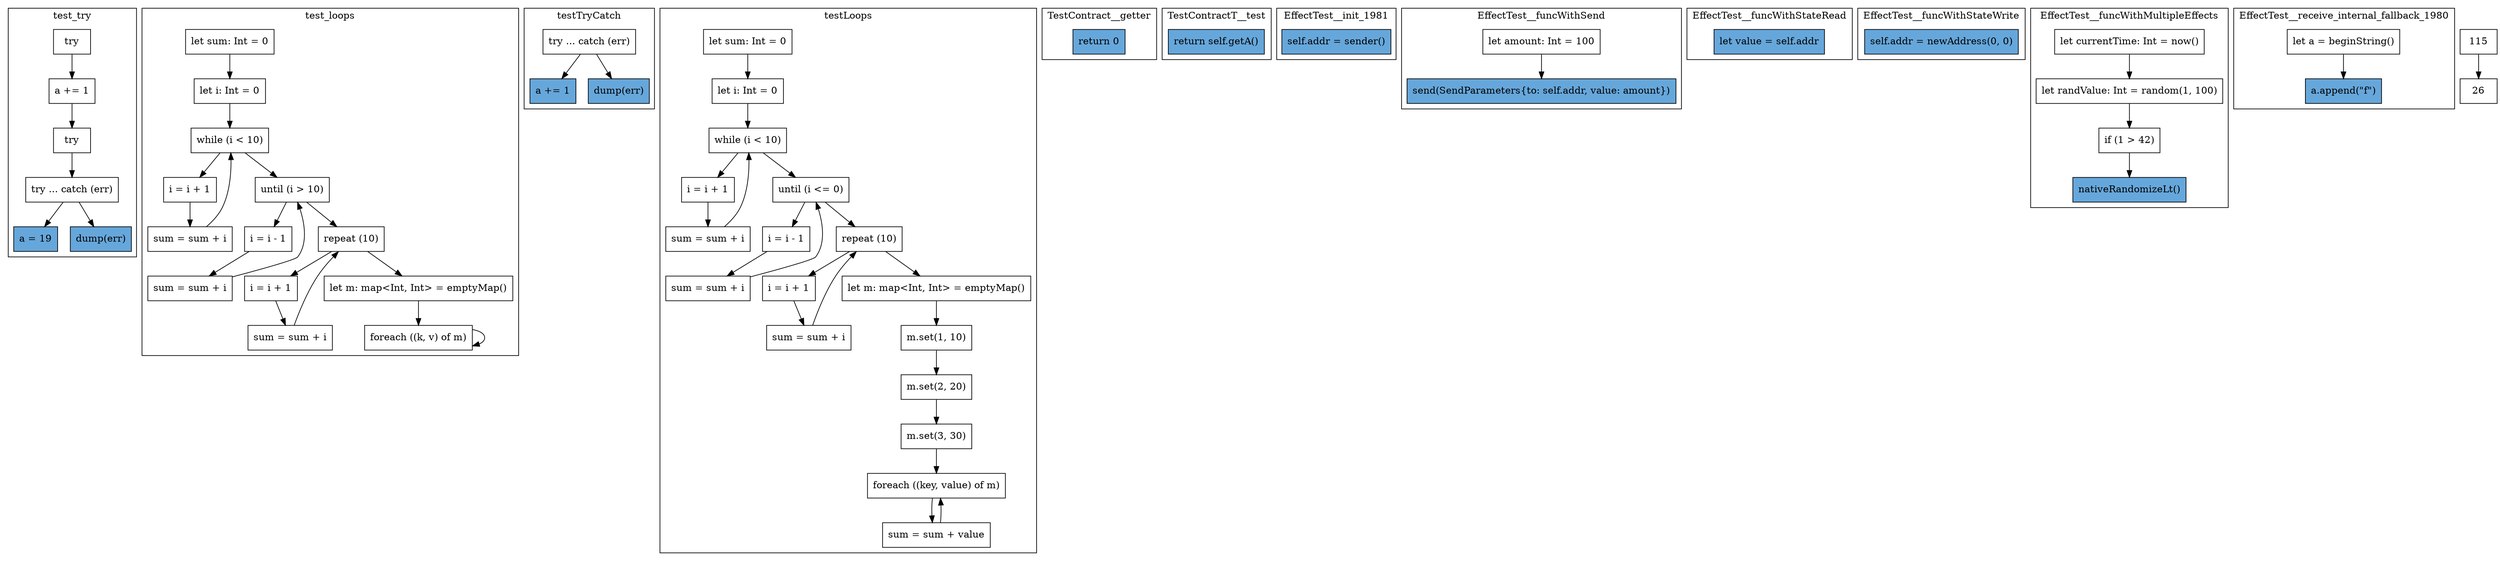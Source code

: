 digraph "syntax" {
    node [shape=box];
    subgraph "cluster_test_try" {
        label="test_try";
        "test_try_68" [label="try"];
        "test_try_69" [label="a += 1"];
        "test_try_70" [label="try"];
        "test_try_71" [label="try ... catch (err)"];
        "test_try_72" [label="a = 19",style=filled,fillcolor="#66A7DB"];
        "test_try_73" [label="dump(err)",style=filled,fillcolor="#66A7DB"];
        "test_try_68" -> "test_try_69";
        "test_try_69" -> "test_try_70";
        "test_try_70" -> "test_try_71";
        "test_try_71" -> "test_try_72";
        "test_try_71" -> "test_try_73";
    }
    subgraph "cluster_test_loops" {
        label="test_loops";
        "test_loops_74" [label="let sum: Int = 0"];
        "test_loops_75" [label="let i: Int = 0"];
        "test_loops_76" [label="while (i < 10)"];
        "test_loops_77" [label="i = i + 1"];
        "test_loops_78" [label="sum = sum + i"];
        "test_loops_79" [label="until (i > 10)"];
        "test_loops_80" [label="i = i - 1"];
        "test_loops_81" [label="sum = sum + i"];
        "test_loops_82" [label="repeat (10)"];
        "test_loops_83" [label="i = i + 1"];
        "test_loops_84" [label="sum = sum + i"];
        "test_loops_85" [label="let m: map<Int, Int> = emptyMap()"];
        "test_loops_86" [label="foreach ((k, v) of m)"];
        "test_loops_74" -> "test_loops_75";
        "test_loops_75" -> "test_loops_76";
        "test_loops_76" -> "test_loops_77";
        "test_loops_77" -> "test_loops_78";
        "test_loops_78" -> "test_loops_76";
        "test_loops_76" -> "test_loops_79";
        "test_loops_79" -> "test_loops_80";
        "test_loops_80" -> "test_loops_81";
        "test_loops_81" -> "test_loops_79";
        "test_loops_79" -> "test_loops_82";
        "test_loops_82" -> "test_loops_83";
        "test_loops_83" -> "test_loops_84";
        "test_loops_84" -> "test_loops_82";
        "test_loops_82" -> "test_loops_85";
        "test_loops_85" -> "test_loops_86";
        "test_loops_86" -> "test_loops_86";
    }
    subgraph "cluster_testTryCatch" {
        label="testTryCatch";
        "testTryCatch_87" [label="try ... catch (err)"];
        "testTryCatch_88" [label="a += 1",style=filled,fillcolor="#66A7DB"];
        "testTryCatch_89" [label="dump(err)",style=filled,fillcolor="#66A7DB"];
        "testTryCatch_87" -> "testTryCatch_88";
        "testTryCatch_87" -> "testTryCatch_89";
    }
    subgraph "cluster_testLoops" {
        label="testLoops";
        "testLoops_90" [label="let sum: Int = 0"];
        "testLoops_91" [label="let i: Int = 0"];
        "testLoops_92" [label="while (i < 10)"];
        "testLoops_93" [label="i = i + 1"];
        "testLoops_94" [label="sum = sum + i"];
        "testLoops_95" [label="until (i <= 0)"];
        "testLoops_96" [label="i = i - 1"];
        "testLoops_97" [label="sum = sum + i"];
        "testLoops_98" [label="repeat (10)"];
        "testLoops_99" [label="i = i + 1"];
        "testLoops_100" [label="sum = sum + i"];
        "testLoops_101" [label="let m: map<Int, Int> = emptyMap()"];
        "testLoops_102" [label="m.set(1, 10)"];
        "testLoops_103" [label="m.set(2, 20)"];
        "testLoops_104" [label="m.set(3, 30)"];
        "testLoops_105" [label="foreach ((key, value) of m)"];
        "testLoops_106" [label="sum = sum + value"];
        "testLoops_90" -> "testLoops_91";
        "testLoops_91" -> "testLoops_92";
        "testLoops_92" -> "testLoops_93";
        "testLoops_93" -> "testLoops_94";
        "testLoops_94" -> "testLoops_92";
        "testLoops_92" -> "testLoops_95";
        "testLoops_95" -> "testLoops_96";
        "testLoops_96" -> "testLoops_97";
        "testLoops_97" -> "testLoops_95";
        "testLoops_95" -> "testLoops_98";
        "testLoops_98" -> "testLoops_99";
        "testLoops_99" -> "testLoops_100";
        "testLoops_100" -> "testLoops_98";
        "testLoops_98" -> "testLoops_101";
        "testLoops_101" -> "testLoops_102";
        "testLoops_102" -> "testLoops_103";
        "testLoops_103" -> "testLoops_104";
        "testLoops_104" -> "testLoops_105";
        "testLoops_105" -> "testLoops_106";
        "testLoops_106" -> "testLoops_105";
    }
    subgraph "cluster_TestContract__getter" {
        label="TestContract__getter";
        "TestContract__getter_107" [label="return 0",style=filled,fillcolor="#66A7DB"];
    }
    subgraph "cluster_TestContractF__test" {
        label="TestContractF__test";
    }
    subgraph "cluster_TestContractT__test" {
        label="TestContractT__test";
        "TestContractT__test_108" [label="return self.getA()",style=filled,fillcolor="#66A7DB"];
    }
    subgraph "cluster_TestContractT__receive_external_fallback_1722" {
        label="TestContractT__receive_external_fallback_1722";
    }
    subgraph "cluster_EffectTest__init_1981" {
        label="EffectTest__init_1981";
        "EffectTest__init_1981_109" [label="self.addr = sender()",style=filled,fillcolor="#66A7DB"];
    }
    subgraph "cluster_EffectTest__funcWithSend" {
        label="EffectTest__funcWithSend";
        "EffectTest__funcWithSend_110" [label="let amount: Int = 100"];
        "EffectTest__funcWithSend_111" [label="send(SendParameters{to: self.addr, value: amount})",style=filled,fillcolor="#66A7DB"];
        "EffectTest__funcWithSend_110" -> "EffectTest__funcWithSend_111";
    }
    subgraph "cluster_EffectTest__funcWithStateRead" {
        label="EffectTest__funcWithStateRead";
        "EffectTest__funcWithStateRead_112" [label="let value = self.addr",style=filled,fillcolor="#66A7DB"];
    }
    subgraph "cluster_EffectTest__funcWithStateWrite" {
        label="EffectTest__funcWithStateWrite";
        "EffectTest__funcWithStateWrite_113" [label="self.addr = newAddress(0, 0)",style=filled,fillcolor="#66A7DB"];
    }
    subgraph "cluster_EffectTest__funcWithMultipleEffects" {
        label="EffectTest__funcWithMultipleEffects";
        "EffectTest__funcWithMultipleEffects_114" [label="let currentTime: Int = now()"];
        "EffectTest__funcWithMultipleEffects_115" [label="let randValue: Int = random(1, 100)"];
        "EffectTest__funcWithMultipleEffects_116" [label="if (1 > 42)"];
        "EffectTest__funcWithMultipleEffects_117" [label="nativeRandomizeLt()",style=filled,fillcolor="#66A7DB"];
        "EffectTest__funcWithMultipleEffects_114" -> "EffectTest__funcWithMultipleEffects_115";
        "EffectTest__funcWithMultipleEffects_115" -> "EffectTest__funcWithMultipleEffects_116";
        "EffectTest__funcWithMultipleEffects_116" -> "EffectTest__funcWithMultipleEffects_117";
    }
    subgraph "cluster_EffectTest__receive_internal_fallback_1980" {
        label="EffectTest__receive_internal_fallback_1980";
        "EffectTest__receive_internal_fallback_1980_118" [label="let a = beginString()"];
        "EffectTest__receive_internal_fallback_1980_119" [label="a.append(\"f\")",style=filled,fillcolor="#66A7DB"];
        "EffectTest__receive_internal_fallback_1980_118" -> "EffectTest__receive_internal_fallback_1980_119";
    }
"115" -> "26";
}
